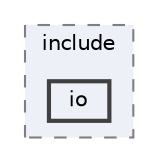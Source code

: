 digraph "io"
{
 // LATEX_PDF_SIZE
  bgcolor="transparent";
  edge [fontname=Helvetica,fontsize=10,labelfontname=Helvetica,labelfontsize=10];
  node [fontname=Helvetica,fontsize=10,shape=box,height=0.2,width=0.4];
  compound=true
  subgraph clusterdir_bca81cede81ba21cfd7900a7dc83c81a {
    graph [ bgcolor="#edf0f7", pencolor="grey50", label="include", fontname=Helvetica,fontsize=10 style="filled,dashed", URL="dir_bca81cede81ba21cfd7900a7dc83c81a.html",tooltip=""]
  dir_5f189c677a9c1b4f93ec535d557ccf95 [label="io", fillcolor="#edf0f7", color="grey25", style="filled,bold", URL="dir_5f189c677a9c1b4f93ec535d557ccf95.html",tooltip=""];
  }
}
